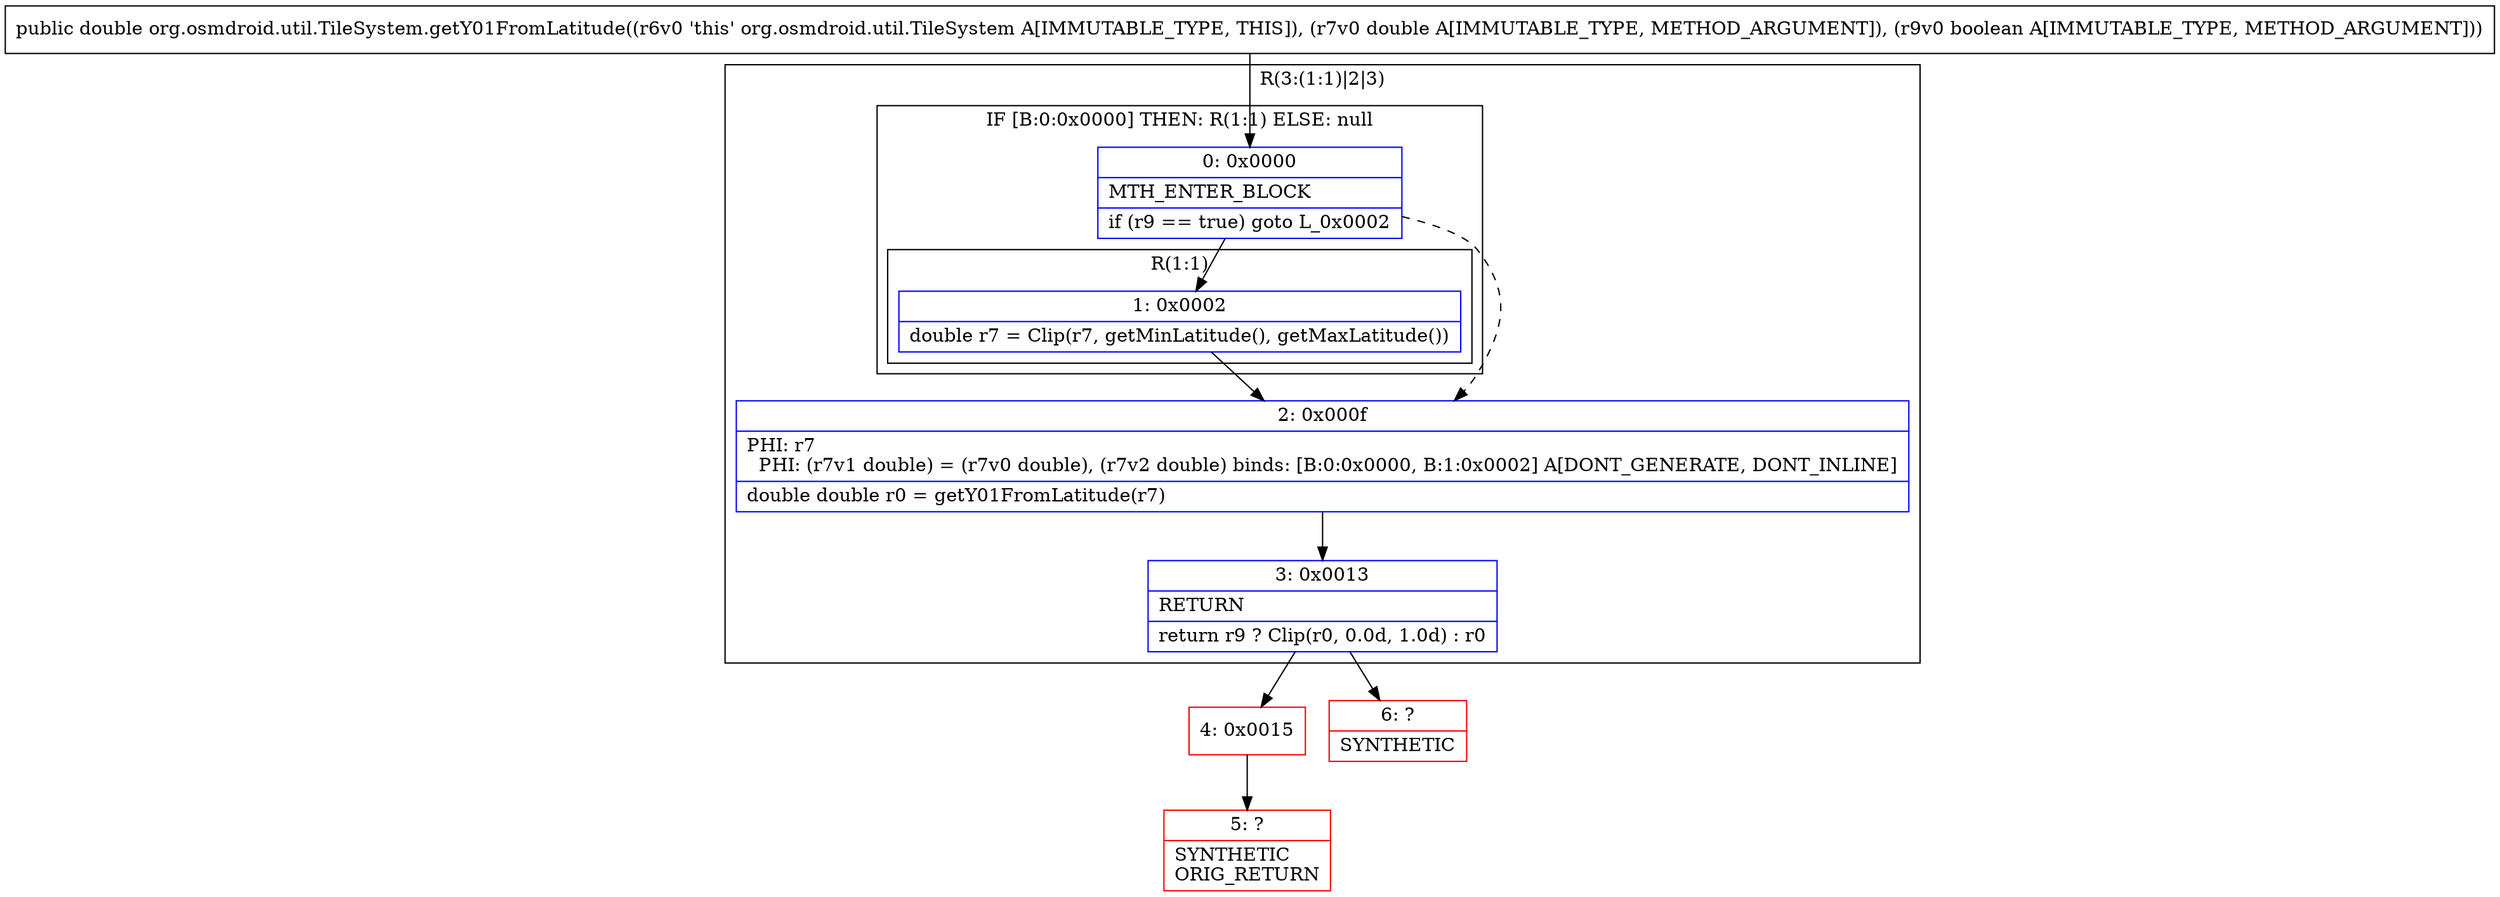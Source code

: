 digraph "CFG fororg.osmdroid.util.TileSystem.getY01FromLatitude(DZ)D" {
subgraph cluster_Region_6296860 {
label = "R(3:(1:1)|2|3)";
node [shape=record,color=blue];
subgraph cluster_IfRegion_1959783613 {
label = "IF [B:0:0x0000] THEN: R(1:1) ELSE: null";
node [shape=record,color=blue];
Node_0 [shape=record,label="{0\:\ 0x0000|MTH_ENTER_BLOCK\l|if (r9 == true) goto L_0x0002\l}"];
subgraph cluster_Region_1640874726 {
label = "R(1:1)";
node [shape=record,color=blue];
Node_1 [shape=record,label="{1\:\ 0x0002|double r7 = Clip(r7, getMinLatitude(), getMaxLatitude())\l}"];
}
}
Node_2 [shape=record,label="{2\:\ 0x000f|PHI: r7 \l  PHI: (r7v1 double) = (r7v0 double), (r7v2 double) binds: [B:0:0x0000, B:1:0x0002] A[DONT_GENERATE, DONT_INLINE]\l|double double r0 = getY01FromLatitude(r7)\l}"];
Node_3 [shape=record,label="{3\:\ 0x0013|RETURN\l|return r9 ? Clip(r0, 0.0d, 1.0d) : r0\l}"];
}
Node_4 [shape=record,color=red,label="{4\:\ 0x0015}"];
Node_5 [shape=record,color=red,label="{5\:\ ?|SYNTHETIC\lORIG_RETURN\l}"];
Node_6 [shape=record,color=red,label="{6\:\ ?|SYNTHETIC\l}"];
MethodNode[shape=record,label="{public double org.osmdroid.util.TileSystem.getY01FromLatitude((r6v0 'this' org.osmdroid.util.TileSystem A[IMMUTABLE_TYPE, THIS]), (r7v0 double A[IMMUTABLE_TYPE, METHOD_ARGUMENT]), (r9v0 boolean A[IMMUTABLE_TYPE, METHOD_ARGUMENT])) }"];
MethodNode -> Node_0;
Node_0 -> Node_1;
Node_0 -> Node_2[style=dashed];
Node_1 -> Node_2;
Node_2 -> Node_3;
Node_3 -> Node_4;
Node_3 -> Node_6;
Node_4 -> Node_5;
}

